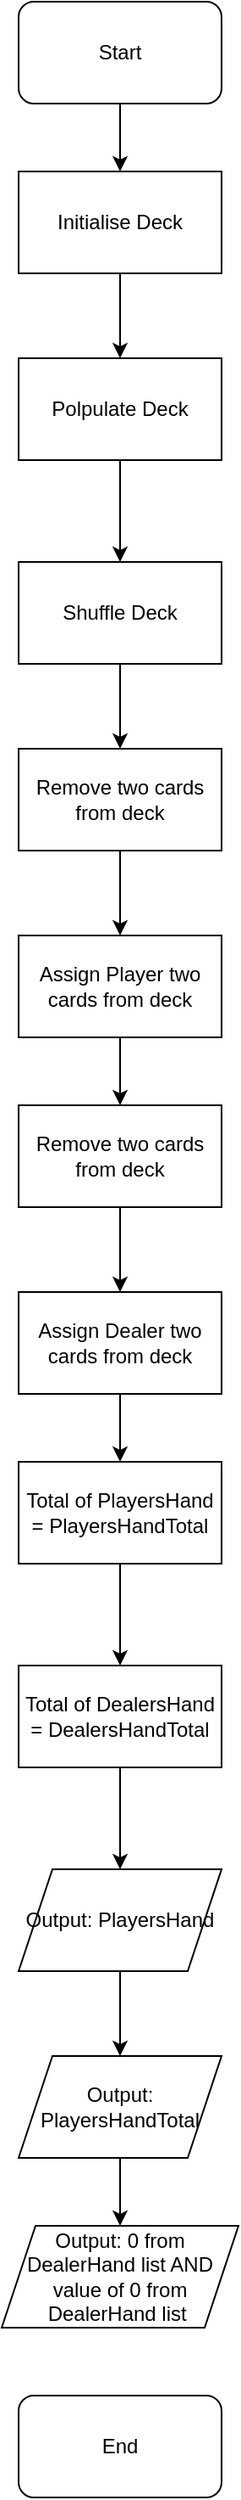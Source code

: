 <mxfile>
    <diagram id="NT8e3vaknNyX6GdxTAT5" name="Page-2">
        <mxGraphModel dx="1351" dy="974" grid="1" gridSize="10" guides="1" tooltips="1" connect="1" arrows="1" fold="1" page="1" pageScale="1" pageWidth="4681" pageHeight="3300" math="0" shadow="0">
            <root>
                <mxCell id="0"/>
                <mxCell id="1" parent="0"/>
                <mxCell id="YRzpi_OB6vSxo1CWv5hD-3" value="" style="edgeStyle=none;html=1;" edge="1" parent="1" source="YRzpi_OB6vSxo1CWv5hD-1" target="YRzpi_OB6vSxo1CWv5hD-2">
                    <mxGeometry relative="1" as="geometry"/>
                </mxCell>
                <mxCell id="YRzpi_OB6vSxo1CWv5hD-1" value="Start" style="whiteSpace=wrap;html=1;rounded=1;" vertex="1" parent="1">
                    <mxGeometry x="700" y="60" width="120" height="60" as="geometry"/>
                </mxCell>
                <mxCell id="YRzpi_OB6vSxo1CWv5hD-5" value="" style="edgeStyle=none;html=1;" edge="1" parent="1" source="YRzpi_OB6vSxo1CWv5hD-2" target="YRzpi_OB6vSxo1CWv5hD-4">
                    <mxGeometry relative="1" as="geometry"/>
                </mxCell>
                <mxCell id="YRzpi_OB6vSxo1CWv5hD-2" value="Initialise Deck" style="whiteSpace=wrap;html=1;rounded=0;" vertex="1" parent="1">
                    <mxGeometry x="700" y="160" width="120" height="60" as="geometry"/>
                </mxCell>
                <mxCell id="YRzpi_OB6vSxo1CWv5hD-7" value="" style="edgeStyle=none;html=1;" edge="1" parent="1" source="YRzpi_OB6vSxo1CWv5hD-4" target="YRzpi_OB6vSxo1CWv5hD-6">
                    <mxGeometry relative="1" as="geometry"/>
                </mxCell>
                <mxCell id="YRzpi_OB6vSxo1CWv5hD-4" value="Polpulate Deck" style="whiteSpace=wrap;html=1;rounded=0;" vertex="1" parent="1">
                    <mxGeometry x="700" y="270" width="120" height="60" as="geometry"/>
                </mxCell>
                <mxCell id="c6aAXqkdZ3cUjr3Q7yci-2" style="edgeStyle=none;html=1;exitX=0.5;exitY=1;exitDx=0;exitDy=0;entryX=0.5;entryY=0;entryDx=0;entryDy=0;" edge="1" parent="1" source="YRzpi_OB6vSxo1CWv5hD-6" target="c6aAXqkdZ3cUjr3Q7yci-1">
                    <mxGeometry relative="1" as="geometry"/>
                </mxCell>
                <mxCell id="YRzpi_OB6vSxo1CWv5hD-6" value="Shuffle Deck" style="whiteSpace=wrap;html=1;rounded=0;" vertex="1" parent="1">
                    <mxGeometry x="700" y="390" width="120" height="60" as="geometry"/>
                </mxCell>
                <mxCell id="c6aAXqkdZ3cUjr3Q7yci-5" style="edgeStyle=none;html=1;exitX=0.5;exitY=1;exitDx=0;exitDy=0;entryX=0.5;entryY=0;entryDx=0;entryDy=0;" edge="1" parent="1" source="YRzpi_OB6vSxo1CWv5hD-8" target="c6aAXqkdZ3cUjr3Q7yci-4">
                    <mxGeometry relative="1" as="geometry"/>
                </mxCell>
                <mxCell id="YRzpi_OB6vSxo1CWv5hD-8" value="Assign Player two cards from deck" style="whiteSpace=wrap;html=1;rounded=0;" vertex="1" parent="1">
                    <mxGeometry x="700" y="610" width="120" height="60" as="geometry"/>
                </mxCell>
                <mxCell id="YRzpi_OB6vSxo1CWv5hD-13" value="" style="edgeStyle=none;html=1;" edge="1" parent="1" source="YRzpi_OB6vSxo1CWv5hD-10" target="YRzpi_OB6vSxo1CWv5hD-12">
                    <mxGeometry relative="1" as="geometry"/>
                </mxCell>
                <mxCell id="YRzpi_OB6vSxo1CWv5hD-10" value="Assign Dealer two cards from deck" style="whiteSpace=wrap;html=1;rounded=0;" vertex="1" parent="1">
                    <mxGeometry x="700" y="820" width="120" height="60" as="geometry"/>
                </mxCell>
                <mxCell id="YRzpi_OB6vSxo1CWv5hD-15" value="" style="edgeStyle=none;html=1;" edge="1" parent="1" source="YRzpi_OB6vSxo1CWv5hD-12" target="YRzpi_OB6vSxo1CWv5hD-14">
                    <mxGeometry relative="1" as="geometry"/>
                </mxCell>
                <mxCell id="YRzpi_OB6vSxo1CWv5hD-12" value="Total of PlayersHand = PlayersHandTotal" style="whiteSpace=wrap;html=1;rounded=0;" vertex="1" parent="1">
                    <mxGeometry x="700" y="920" width="120" height="60" as="geometry"/>
                </mxCell>
                <mxCell id="YRzpi_OB6vSxo1CWv5hD-17" value="" style="edgeStyle=none;html=1;" edge="1" parent="1" source="YRzpi_OB6vSxo1CWv5hD-14" target="YRzpi_OB6vSxo1CWv5hD-16">
                    <mxGeometry relative="1" as="geometry"/>
                </mxCell>
                <mxCell id="YRzpi_OB6vSxo1CWv5hD-14" value="Total of DealersHand = DealersHandTotal" style="whiteSpace=wrap;html=1;rounded=0;" vertex="1" parent="1">
                    <mxGeometry x="700" y="1040" width="120" height="60" as="geometry"/>
                </mxCell>
                <mxCell id="YRzpi_OB6vSxo1CWv5hD-19" value="" style="edgeStyle=none;html=1;" edge="1" parent="1" source="YRzpi_OB6vSxo1CWv5hD-16" target="YRzpi_OB6vSxo1CWv5hD-18">
                    <mxGeometry relative="1" as="geometry"/>
                </mxCell>
                <mxCell id="YRzpi_OB6vSxo1CWv5hD-16" value="Output: PlayersHand" style="shape=parallelogram;perimeter=parallelogramPerimeter;whiteSpace=wrap;html=1;fixedSize=1;rounded=0;" vertex="1" parent="1">
                    <mxGeometry x="700" y="1160" width="120" height="60" as="geometry"/>
                </mxCell>
                <mxCell id="YRzpi_OB6vSxo1CWv5hD-21" value="" style="edgeStyle=none;html=1;" edge="1" parent="1" source="YRzpi_OB6vSxo1CWv5hD-18" target="YRzpi_OB6vSxo1CWv5hD-20">
                    <mxGeometry relative="1" as="geometry"/>
                </mxCell>
                <mxCell id="YRzpi_OB6vSxo1CWv5hD-18" value="Output: PlayersHandTotal" style="shape=parallelogram;perimeter=parallelogramPerimeter;whiteSpace=wrap;html=1;fixedSize=1;rounded=0;" vertex="1" parent="1">
                    <mxGeometry x="700" y="1270" width="120" height="60" as="geometry"/>
                </mxCell>
                <mxCell id="YRzpi_OB6vSxo1CWv5hD-20" value="Output: 0 from DealerHand list AND value of 0 from DealerHand list&amp;nbsp;" style="shape=parallelogram;perimeter=parallelogramPerimeter;whiteSpace=wrap;html=1;fixedSize=1;rounded=0;" vertex="1" parent="1">
                    <mxGeometry x="690" y="1370" width="140" height="60" as="geometry"/>
                </mxCell>
                <mxCell id="c6aAXqkdZ3cUjr3Q7yci-3" style="edgeStyle=none;html=1;exitX=0.5;exitY=1;exitDx=0;exitDy=0;entryX=0.5;entryY=0;entryDx=0;entryDy=0;" edge="1" parent="1" source="c6aAXqkdZ3cUjr3Q7yci-1" target="YRzpi_OB6vSxo1CWv5hD-8">
                    <mxGeometry relative="1" as="geometry"/>
                </mxCell>
                <mxCell id="c6aAXqkdZ3cUjr3Q7yci-1" value="Remove two cards from deck" style="whiteSpace=wrap;html=1;rounded=0;" vertex="1" parent="1">
                    <mxGeometry x="700" y="500" width="120" height="60" as="geometry"/>
                </mxCell>
                <mxCell id="c6aAXqkdZ3cUjr3Q7yci-6" style="edgeStyle=none;html=1;exitX=0.5;exitY=1;exitDx=0;exitDy=0;" edge="1" parent="1" source="c6aAXqkdZ3cUjr3Q7yci-4" target="YRzpi_OB6vSxo1CWv5hD-10">
                    <mxGeometry relative="1" as="geometry"/>
                </mxCell>
                <mxCell id="c6aAXqkdZ3cUjr3Q7yci-4" value="Remove two cards from deck" style="whiteSpace=wrap;html=1;rounded=0;" vertex="1" parent="1">
                    <mxGeometry x="700" y="710" width="120" height="60" as="geometry"/>
                </mxCell>
                <mxCell id="c6aAXqkdZ3cUjr3Q7yci-7" value="End" style="whiteSpace=wrap;html=1;rounded=1;" vertex="1" parent="1">
                    <mxGeometry x="700" y="1470" width="120" height="60" as="geometry"/>
                </mxCell>
            </root>
        </mxGraphModel>
    </diagram>
</mxfile>